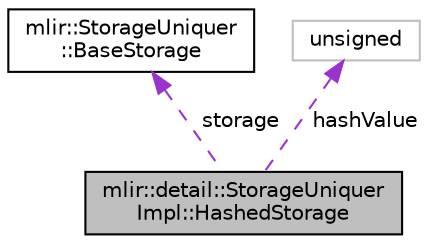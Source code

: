 digraph "mlir::detail::StorageUniquerImpl::HashedStorage"
{
  bgcolor="transparent";
  edge [fontname="Helvetica",fontsize="10",labelfontname="Helvetica",labelfontsize="10"];
  node [fontname="Helvetica",fontsize="10",shape=record];
  Node1 [label="mlir::detail::StorageUniquer\lImpl::HashedStorage",height=0.2,width=0.4,color="black", fillcolor="grey75", style="filled", fontcolor="black"];
  Node2 -> Node1 [dir="back",color="darkorchid3",fontsize="10",style="dashed",label=" storage" ,fontname="Helvetica"];
  Node2 [label="mlir::StorageUniquer\l::BaseStorage",height=0.2,width=0.4,color="black",URL="$classmlir_1_1StorageUniquer_1_1BaseStorage.html",tooltip="This class acts as the base storage that all storage classes must derived from. "];
  Node3 -> Node1 [dir="back",color="darkorchid3",fontsize="10",style="dashed",label=" hashValue" ,fontname="Helvetica"];
  Node3 [label="unsigned",height=0.2,width=0.4,color="grey75"];
}
